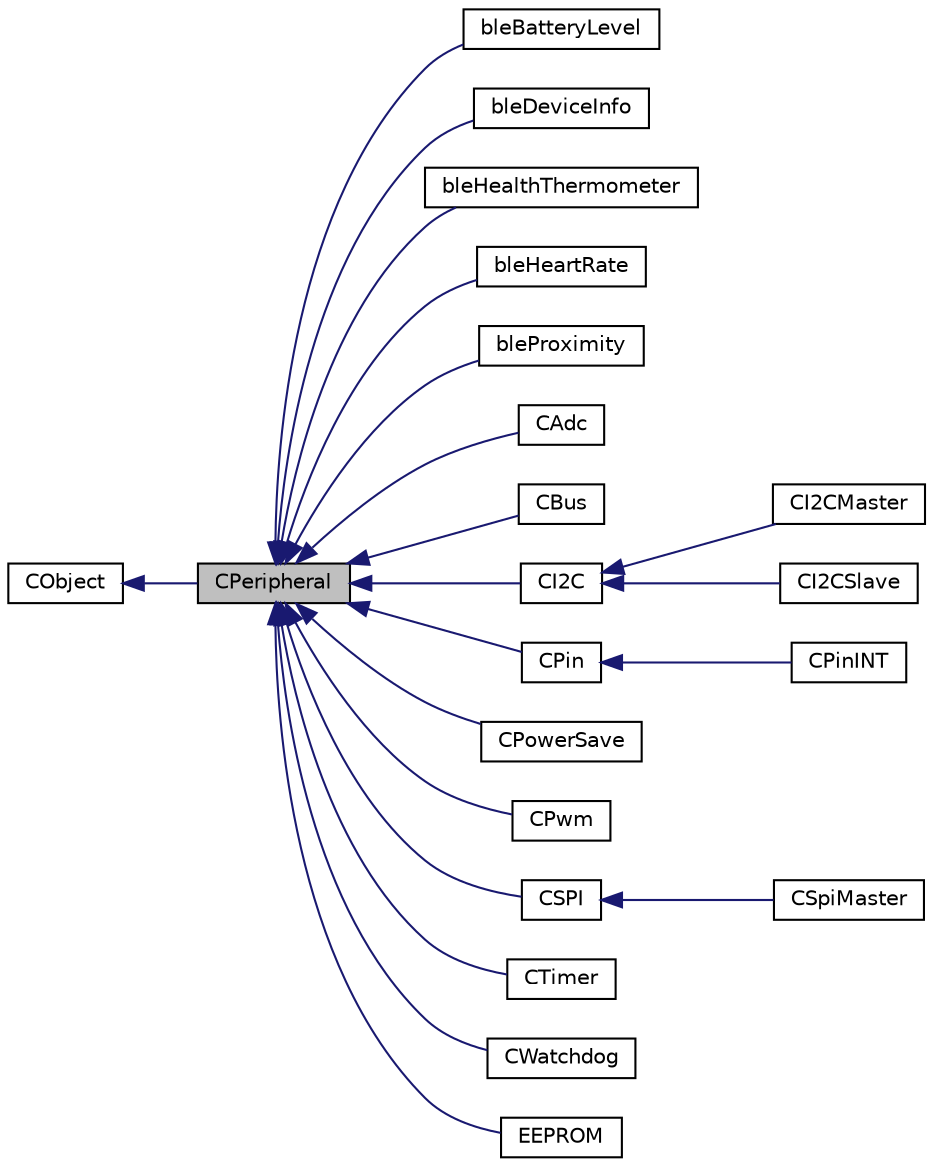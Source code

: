 digraph "CPeripheral"
{
  edge [fontname="Helvetica",fontsize="10",labelfontname="Helvetica",labelfontsize="10"];
  node [fontname="Helvetica",fontsize="10",shape=record];
  rankdir="LR";
  Node1 [label="CPeripheral",height=0.2,width=0.4,color="black", fillcolor="grey75", style="filled" fontcolor="black"];
  Node2 -> Node1 [dir="back",color="midnightblue",fontsize="10",style="solid",fontname="Helvetica"];
  Node2 [label="CObject",height=0.2,width=0.4,color="black", fillcolor="white", style="filled",URL="$dc/dac/class_c_object.html"];
  Node1 -> Node3 [dir="back",color="midnightblue",fontsize="10",style="solid",fontname="Helvetica"];
  Node3 [label="bleBatteryLevel",height=0.2,width=0.4,color="black", fillcolor="white", style="filled",URL="$d8/d3b/classble_battery_level.html"];
  Node1 -> Node4 [dir="back",color="midnightblue",fontsize="10",style="solid",fontname="Helvetica"];
  Node4 [label="bleDeviceInfo",height=0.2,width=0.4,color="black", fillcolor="white", style="filled",URL="$d3/dc5/classble_device_info.html"];
  Node1 -> Node5 [dir="back",color="midnightblue",fontsize="10",style="solid",fontname="Helvetica"];
  Node5 [label="bleHealthThermometer",height=0.2,width=0.4,color="black", fillcolor="white", style="filled",URL="$d9/d26/classble_health_thermometer.html"];
  Node1 -> Node6 [dir="back",color="midnightblue",fontsize="10",style="solid",fontname="Helvetica"];
  Node6 [label="bleHeartRate",height=0.2,width=0.4,color="black", fillcolor="white", style="filled",URL="$d3/d81/classble_heart_rate.html"];
  Node1 -> Node7 [dir="back",color="midnightblue",fontsize="10",style="solid",fontname="Helvetica"];
  Node7 [label="bleProximity",height=0.2,width=0.4,color="black", fillcolor="white", style="filled",URL="$de/d67/classble_proximity.html"];
  Node1 -> Node8 [dir="back",color="midnightblue",fontsize="10",style="solid",fontname="Helvetica"];
  Node8 [label="CAdc",height=0.2,width=0.4,color="black", fillcolor="white", style="filled",URL="$d7/d0f/class_c_adc.html"];
  Node1 -> Node9 [dir="back",color="midnightblue",fontsize="10",style="solid",fontname="Helvetica"];
  Node9 [label="CBus",height=0.2,width=0.4,color="black", fillcolor="white", style="filled",URL="$de/d89/class_c_bus.html"];
  Node1 -> Node10 [dir="back",color="midnightblue",fontsize="10",style="solid",fontname="Helvetica"];
  Node10 [label="CI2C",height=0.2,width=0.4,color="black", fillcolor="white", style="filled",URL="$d0/dce/class_c_i2_c.html"];
  Node10 -> Node11 [dir="back",color="midnightblue",fontsize="10",style="solid",fontname="Helvetica"];
  Node11 [label="CI2CMaster",height=0.2,width=0.4,color="black", fillcolor="white", style="filled",URL="$d7/db9/class_c_i2_c_master.html"];
  Node10 -> Node12 [dir="back",color="midnightblue",fontsize="10",style="solid",fontname="Helvetica"];
  Node12 [label="CI2CSlave",height=0.2,width=0.4,color="black", fillcolor="white", style="filled",URL="$d9/d52/class_c_i2_c_slave.html"];
  Node1 -> Node13 [dir="back",color="midnightblue",fontsize="10",style="solid",fontname="Helvetica"];
  Node13 [label="CPin",height=0.2,width=0.4,color="black", fillcolor="white", style="filled",URL="$d7/db9/class_c_pin.html"];
  Node13 -> Node14 [dir="back",color="midnightblue",fontsize="10",style="solid",fontname="Helvetica"];
  Node14 [label="CPinINT",height=0.2,width=0.4,color="black", fillcolor="white", style="filled",URL="$db/d2c/class_c_pin_i_n_t.html"];
  Node1 -> Node15 [dir="back",color="midnightblue",fontsize="10",style="solid",fontname="Helvetica"];
  Node15 [label="CPowerSave",height=0.2,width=0.4,color="black", fillcolor="white", style="filled",URL="$d5/d3e/class_c_power_save.html"];
  Node1 -> Node16 [dir="back",color="midnightblue",fontsize="10",style="solid",fontname="Helvetica"];
  Node16 [label="CPwm",height=0.2,width=0.4,color="black", fillcolor="white", style="filled",URL="$d1/d9f/class_c_pwm.html"];
  Node1 -> Node17 [dir="back",color="midnightblue",fontsize="10",style="solid",fontname="Helvetica"];
  Node17 [label="CSPI",height=0.2,width=0.4,color="black", fillcolor="white", style="filled",URL="$d2/d3f/class_c_s_p_i.html"];
  Node17 -> Node18 [dir="back",color="midnightblue",fontsize="10",style="solid",fontname="Helvetica"];
  Node18 [label="CSpiMaster",height=0.2,width=0.4,color="black", fillcolor="white", style="filled",URL="$d9/d9b/class_c_spi_master.html"];
  Node1 -> Node19 [dir="back",color="midnightblue",fontsize="10",style="solid",fontname="Helvetica"];
  Node19 [label="CTimer",height=0.2,width=0.4,color="black", fillcolor="white", style="filled",URL="$db/de1/class_c_timer.html"];
  Node1 -> Node20 [dir="back",color="midnightblue",fontsize="10",style="solid",fontname="Helvetica"];
  Node20 [label="CWatchdog",height=0.2,width=0.4,color="black", fillcolor="white", style="filled",URL="$d3/d75/class_c_watchdog.html"];
  Node1 -> Node21 [dir="back",color="midnightblue",fontsize="10",style="solid",fontname="Helvetica"];
  Node21 [label="EEPROM",height=0.2,width=0.4,color="black", fillcolor="white", style="filled",URL="$d0/d7a/class_e_e_p_r_o_m.html"];
}
